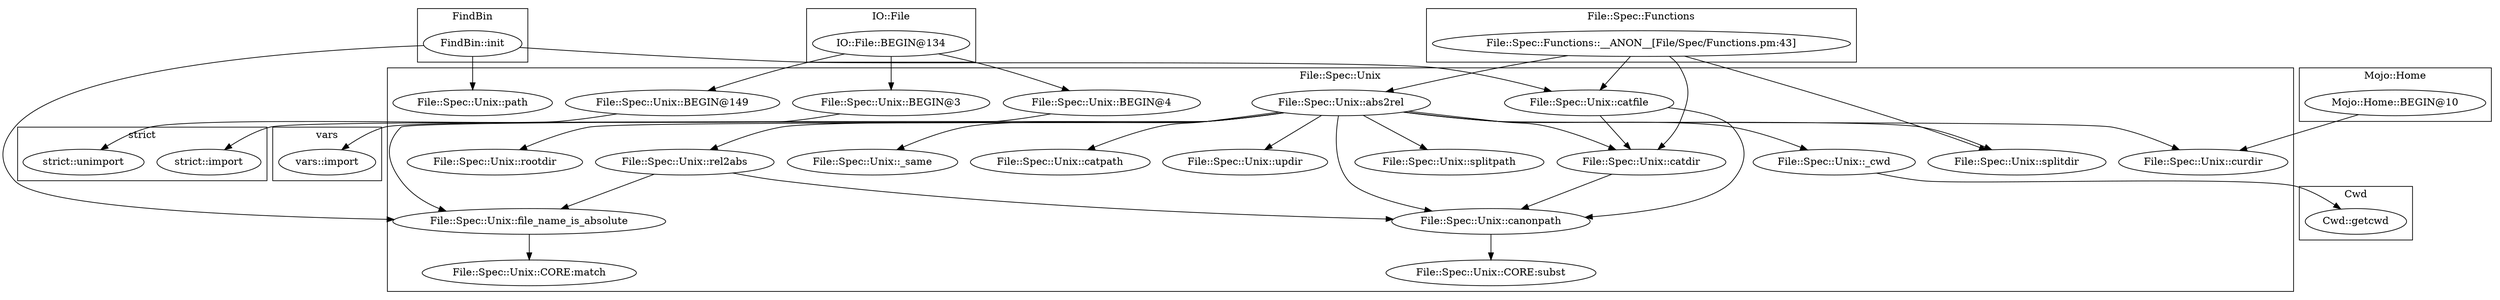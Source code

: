digraph {
graph [overlap=false]
subgraph cluster_IO_File {
	label="IO::File";
	"IO::File::BEGIN@134";
}
subgraph cluster_vars {
	label="vars";
	"vars::import";
}
subgraph cluster_strict {
	label="strict";
	"strict::import";
	"strict::unimport";
}
subgraph cluster_File_Spec_Functions {
	label="File::Spec::Functions";
	"File::Spec::Functions::__ANON__[File/Spec/Functions.pm:43]";
}
subgraph cluster_Mojo_Home {
	label="Mojo::Home";
	"Mojo::Home::BEGIN@10";
}
subgraph cluster_File_Spec_Unix {
	label="File::Spec::Unix";
	"File::Spec::Unix::curdir";
	"File::Spec::Unix::_cwd";
	"File::Spec::Unix::rel2abs";
	"File::Spec::Unix::path";
	"File::Spec::Unix::rootdir";
	"File::Spec::Unix::canonpath";
	"File::Spec::Unix::CORE:match";
	"File::Spec::Unix::catfile";
	"File::Spec::Unix::_same";
	"File::Spec::Unix::catpath";
	"File::Spec::Unix::updir";
	"File::Spec::Unix::BEGIN@149";
	"File::Spec::Unix::abs2rel";
	"File::Spec::Unix::file_name_is_absolute";
	"File::Spec::Unix::splitpath";
	"File::Spec::Unix::splitdir";
	"File::Spec::Unix::BEGIN@4";
	"File::Spec::Unix::BEGIN@3";
	"File::Spec::Unix::CORE:subst";
	"File::Spec::Unix::catdir";
}
subgraph cluster_FindBin {
	label="FindBin";
	"FindBin::init";
}
subgraph cluster_Cwd {
	label="Cwd";
	"Cwd::getcwd";
}
"IO::File::BEGIN@134" -> "File::Spec::Unix::BEGIN@149";
"File::Spec::Unix::abs2rel" -> "File::Spec::Unix::updir";
"File::Spec::Unix::abs2rel" -> "File::Spec::Unix::splitpath";
"File::Spec::Unix::abs2rel" -> "File::Spec::Unix::canonpath";
"File::Spec::Unix::rel2abs" -> "File::Spec::Unix::canonpath";
"File::Spec::Unix::catfile" -> "File::Spec::Unix::canonpath";
"File::Spec::Unix::catdir" -> "File::Spec::Unix::canonpath";
"IO::File::BEGIN@134" -> "File::Spec::Unix::BEGIN@3";
"File::Spec::Unix::abs2rel" -> "File::Spec::Unix::splitdir";
"File::Spec::Functions::__ANON__[File/Spec/Functions.pm:43]" -> "File::Spec::Unix::splitdir";
"FindBin::init" -> "File::Spec::Unix::path";
"File::Spec::Unix::abs2rel" -> "File::Spec::Unix::rootdir";
"File::Spec::Unix::file_name_is_absolute" -> "File::Spec::Unix::CORE:match";
"File::Spec::Unix::abs2rel" -> "File::Spec::Unix::rel2abs";
"File::Spec::Unix::BEGIN@149" -> "strict::unimport";
"File::Spec::Functions::__ANON__[File/Spec/Functions.pm:43]" -> "File::Spec::Unix::abs2rel";
"File::Spec::Unix::abs2rel" -> "File::Spec::Unix::_cwd";
"File::Spec::Unix::abs2rel" -> "File::Spec::Unix::_same";
"Mojo::Home::BEGIN@10" -> "File::Spec::Unix::curdir";
"File::Spec::Unix::abs2rel" -> "File::Spec::Unix::curdir";
"File::Spec::Unix::BEGIN@4" -> "vars::import";
"File::Spec::Unix::_cwd" -> "Cwd::getcwd";
"File::Spec::Unix::abs2rel" -> "File::Spec::Unix::catpath";
"File::Spec::Unix::abs2rel" -> "File::Spec::Unix::file_name_is_absolute";
"File::Spec::Unix::rel2abs" -> "File::Spec::Unix::file_name_is_absolute";
"FindBin::init" -> "File::Spec::Unix::file_name_is_absolute";
"File::Spec::Unix::abs2rel" -> "File::Spec::Unix::catdir";
"File::Spec::Functions::__ANON__[File/Spec/Functions.pm:43]" -> "File::Spec::Unix::catdir";
"File::Spec::Unix::catfile" -> "File::Spec::Unix::catdir";
"File::Spec::Functions::__ANON__[File/Spec/Functions.pm:43]" -> "File::Spec::Unix::catfile";
"FindBin::init" -> "File::Spec::Unix::catfile";
"IO::File::BEGIN@134" -> "File::Spec::Unix::BEGIN@4";
"File::Spec::Unix::BEGIN@3" -> "strict::import";
"File::Spec::Unix::canonpath" -> "File::Spec::Unix::CORE:subst";
}
